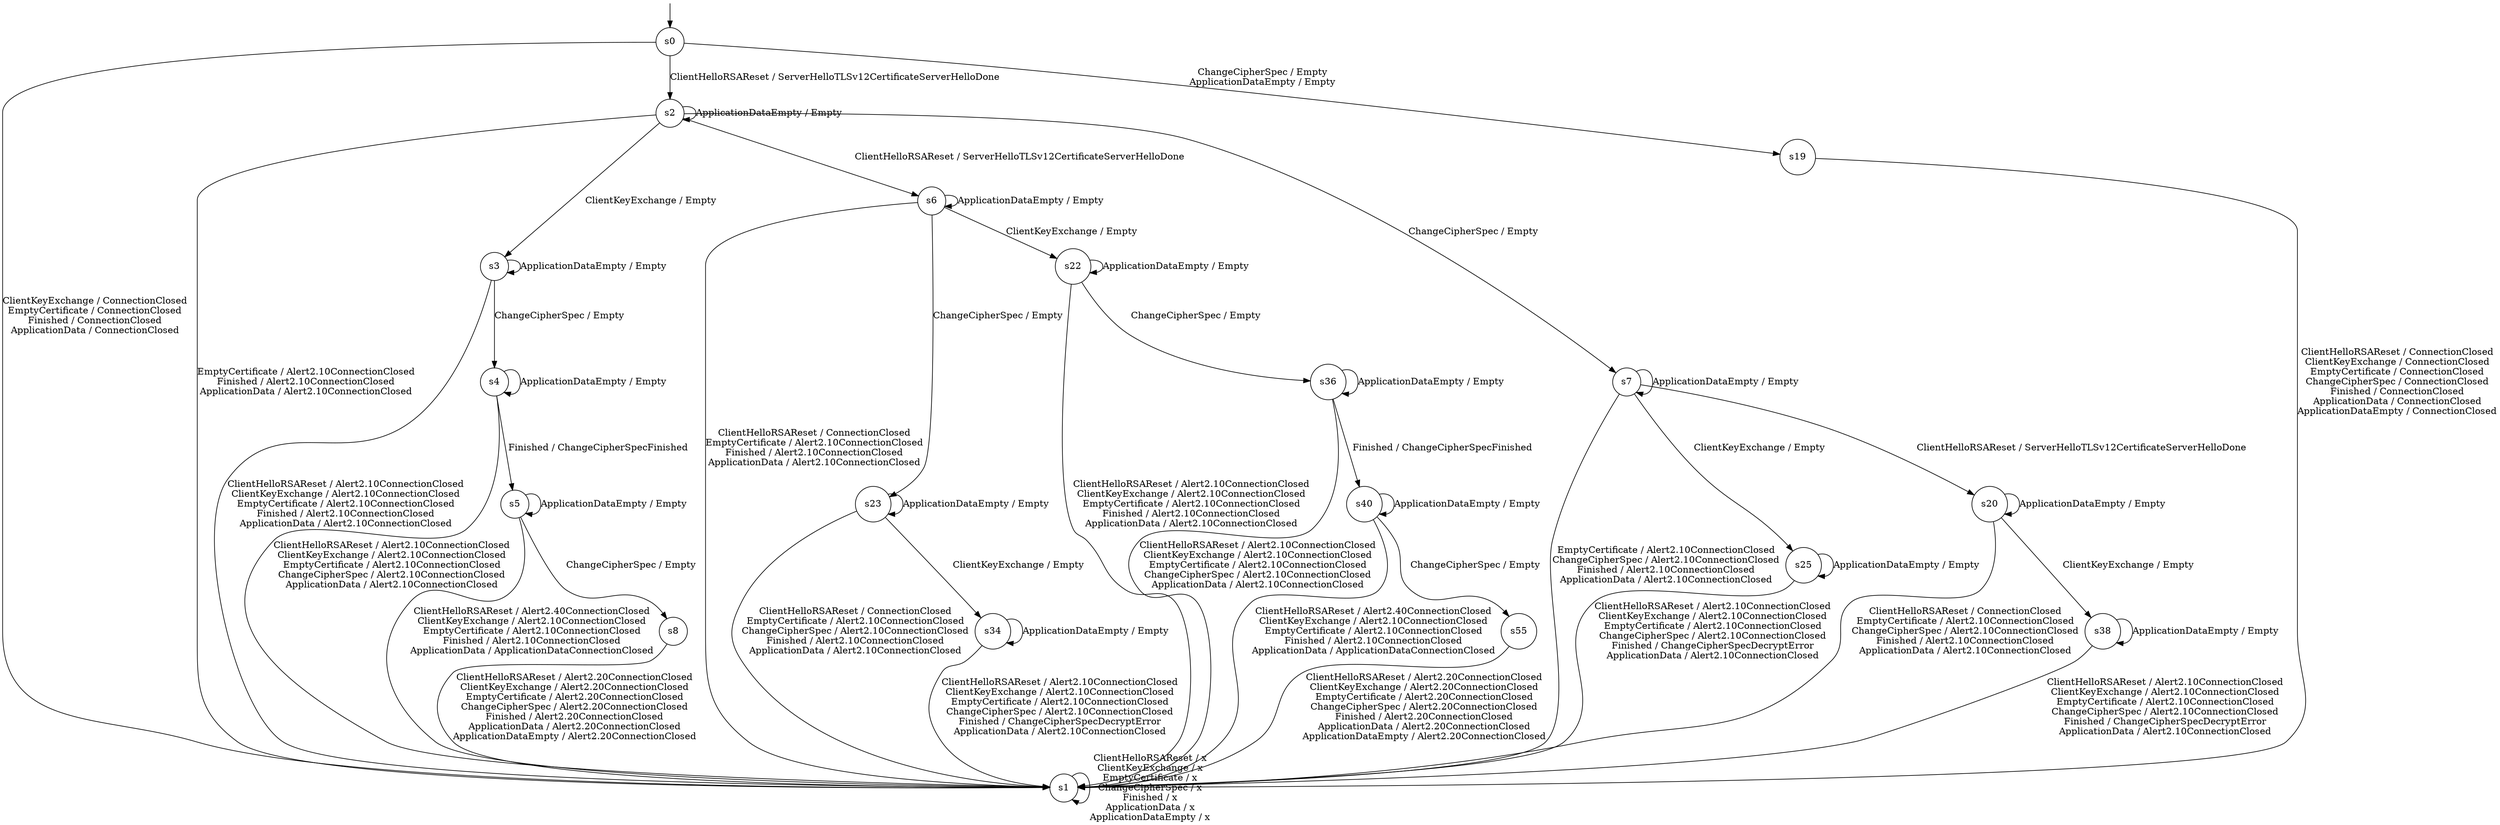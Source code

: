 digraph g {
s0 [label="s0", shape="circle"];
s1 [label="s1", shape="circle"];
s2 [label="s2", shape="circle"];
s3 [label="s3", shape="circle"];
s4 [label="s4", shape="circle"];
s5 [label="s5", shape="circle"];
s6 [label="s6", shape="circle"];
s7 [label="s7", shape="circle"];
s8 [label="s8", shape="circle"];
s9 [label="s19", shape="circle"];
s10 [label="s55", shape="circle"];
s11 [label="s40", shape="circle"];
s12 [label="s23", shape="circle"];
s13 [label="s36", shape="circle"];
s14 [label="s25", shape="circle"];
s15 [label="s38", shape="circle"];
s16 [label="s22", shape="circle"];
s17 [label="s34", shape="circle"];
s18 [label="s20", shape="circle"];
s0 -> s2  [label="ClientHelloRSAReset / ServerHelloTLSv12CertificateServerHelloDone"];
s0 -> s1  [label="ClientKeyExchange / ConnectionClosed
EmptyCertificate / ConnectionClosed
Finished / ConnectionClosed
ApplicationData / ConnectionClosed"];
s0 -> s9  [label="ChangeCipherSpec / Empty
ApplicationDataEmpty / Empty"];
s1 -> s1  [label="ClientHelloRSAReset / x
ClientKeyExchange / x
EmptyCertificate / x
ChangeCipherSpec / x
Finished / x
ApplicationData / x
ApplicationDataEmpty / x"];
s2 -> s6  [label="ClientHelloRSAReset / ServerHelloTLSv12CertificateServerHelloDone"];
s2 -> s3  [label="ClientKeyExchange / Empty"];
s2 -> s1  [label="EmptyCertificate / Alert2.10ConnectionClosed
Finished / Alert2.10ConnectionClosed
ApplicationData / Alert2.10ConnectionClosed"];
s2 -> s7  [label="ChangeCipherSpec / Empty"];
s2 -> s2  [label="ApplicationDataEmpty / Empty"];
s3 -> s1  [label="ClientHelloRSAReset / Alert2.10ConnectionClosed
ClientKeyExchange / Alert2.10ConnectionClosed
EmptyCertificate / Alert2.10ConnectionClosed
Finished / Alert2.10ConnectionClosed
ApplicationData / Alert2.10ConnectionClosed"];
s3 -> s4  [label="ChangeCipherSpec / Empty"];
s3 -> s3  [label="ApplicationDataEmpty / Empty"];
s4 -> s1  [label="ClientHelloRSAReset / Alert2.10ConnectionClosed
ClientKeyExchange / Alert2.10ConnectionClosed
EmptyCertificate / Alert2.10ConnectionClosed
ChangeCipherSpec / Alert2.10ConnectionClosed
ApplicationData / Alert2.10ConnectionClosed"];
s4 -> s5  [label="Finished / ChangeCipherSpecFinished"];
s4 -> s4  [label="ApplicationDataEmpty / Empty"];
s5 -> s1  [label="ClientHelloRSAReset / Alert2.40ConnectionClosed
ClientKeyExchange / Alert2.10ConnectionClosed
EmptyCertificate / Alert2.10ConnectionClosed
Finished / Alert2.10ConnectionClosed
ApplicationData / ApplicationDataConnectionClosed"];
s5 -> s8  [label="ChangeCipherSpec / Empty"];
s5 -> s5  [label="ApplicationDataEmpty / Empty"];
s6 -> s1  [label="ClientHelloRSAReset / ConnectionClosed
EmptyCertificate / Alert2.10ConnectionClosed
Finished / Alert2.10ConnectionClosed
ApplicationData / Alert2.10ConnectionClosed"];
s6 -> s16  [label="ClientKeyExchange / Empty"];
s6 -> s12  [label="ChangeCipherSpec / Empty"];
s6 -> s6  [label="ApplicationDataEmpty / Empty"];
s7 -> s18  [label="ClientHelloRSAReset / ServerHelloTLSv12CertificateServerHelloDone"];
s7 -> s14  [label="ClientKeyExchange / Empty"];
s7 -> s1  [label="EmptyCertificate / Alert2.10ConnectionClosed
ChangeCipherSpec / Alert2.10ConnectionClosed
Finished / Alert2.10ConnectionClosed
ApplicationData / Alert2.10ConnectionClosed"];
s7 -> s7  [label="ApplicationDataEmpty / Empty"];
s8 -> s1  [label="ClientHelloRSAReset / Alert2.20ConnectionClosed
ClientKeyExchange / Alert2.20ConnectionClosed
EmptyCertificate / Alert2.20ConnectionClosed
ChangeCipherSpec / Alert2.20ConnectionClosed
Finished / Alert2.20ConnectionClosed
ApplicationData / Alert2.20ConnectionClosed
ApplicationDataEmpty / Alert2.20ConnectionClosed"];
s9 -> s1  [label="ClientHelloRSAReset / ConnectionClosed
ClientKeyExchange / ConnectionClosed
EmptyCertificate / ConnectionClosed
ChangeCipherSpec / ConnectionClosed
Finished / ConnectionClosed
ApplicationData / ConnectionClosed
ApplicationDataEmpty / ConnectionClosed"];
s10 -> s1  [label="ClientHelloRSAReset / Alert2.20ConnectionClosed
ClientKeyExchange / Alert2.20ConnectionClosed
EmptyCertificate / Alert2.20ConnectionClosed
ChangeCipherSpec / Alert2.20ConnectionClosed
Finished / Alert2.20ConnectionClosed
ApplicationData / Alert2.20ConnectionClosed
ApplicationDataEmpty / Alert2.20ConnectionClosed"];
s11 -> s1  [label="ClientHelloRSAReset / Alert2.40ConnectionClosed
ClientKeyExchange / Alert2.10ConnectionClosed
EmptyCertificate / Alert2.10ConnectionClosed
Finished / Alert2.10ConnectionClosed
ApplicationData / ApplicationDataConnectionClosed"];
s11 -> s10  [label="ChangeCipherSpec / Empty"];
s11 -> s11  [label="ApplicationDataEmpty / Empty"];
s12 -> s1  [label="ClientHelloRSAReset / ConnectionClosed
EmptyCertificate / Alert2.10ConnectionClosed
ChangeCipherSpec / Alert2.10ConnectionClosed
Finished / Alert2.10ConnectionClosed
ApplicationData / Alert2.10ConnectionClosed"];
s12 -> s17  [label="ClientKeyExchange / Empty"];
s12 -> s12  [label="ApplicationDataEmpty / Empty"];
s13 -> s1  [label="ClientHelloRSAReset / Alert2.10ConnectionClosed
ClientKeyExchange / Alert2.10ConnectionClosed
EmptyCertificate / Alert2.10ConnectionClosed
ChangeCipherSpec / Alert2.10ConnectionClosed
ApplicationData / Alert2.10ConnectionClosed"];
s13 -> s11  [label="Finished / ChangeCipherSpecFinished"];
s13 -> s13  [label="ApplicationDataEmpty / Empty"];
s14 -> s1  [label="ClientHelloRSAReset / Alert2.10ConnectionClosed
ClientKeyExchange / Alert2.10ConnectionClosed
EmptyCertificate / Alert2.10ConnectionClosed
ChangeCipherSpec / Alert2.10ConnectionClosed
Finished / ChangeCipherSpecDecryptError
ApplicationData / Alert2.10ConnectionClosed"];
s14 -> s14  [label="ApplicationDataEmpty / Empty"];
s15 -> s1  [label="ClientHelloRSAReset / Alert2.10ConnectionClosed
ClientKeyExchange / Alert2.10ConnectionClosed
EmptyCertificate / Alert2.10ConnectionClosed
ChangeCipherSpec / Alert2.10ConnectionClosed
Finished / ChangeCipherSpecDecryptError
ApplicationData / Alert2.10ConnectionClosed"];
s15 -> s15  [label="ApplicationDataEmpty / Empty"];
s16 -> s1  [label="ClientHelloRSAReset / Alert2.10ConnectionClosed
ClientKeyExchange / Alert2.10ConnectionClosed
EmptyCertificate / Alert2.10ConnectionClosed
Finished / Alert2.10ConnectionClosed
ApplicationData / Alert2.10ConnectionClosed"];
s16 -> s13  [label="ChangeCipherSpec / Empty"];
s16 -> s16  [label="ApplicationDataEmpty / Empty"];
s17 -> s1  [label="ClientHelloRSAReset / Alert2.10ConnectionClosed
ClientKeyExchange / Alert2.10ConnectionClosed
EmptyCertificate / Alert2.10ConnectionClosed
ChangeCipherSpec / Alert2.10ConnectionClosed
Finished / ChangeCipherSpecDecryptError
ApplicationData / Alert2.10ConnectionClosed"];
s17 -> s17  [label="ApplicationDataEmpty / Empty"];
s18 -> s1  [label="ClientHelloRSAReset / ConnectionClosed
EmptyCertificate / Alert2.10ConnectionClosed
ChangeCipherSpec / Alert2.10ConnectionClosed
Finished / Alert2.10ConnectionClosed
ApplicationData / Alert2.10ConnectionClosed"];
s18 -> s15  [label="ClientKeyExchange / Empty"];
s18 -> s18  [label="ApplicationDataEmpty / Empty"];
__start0 [height="0", label="", shape="none", width="0"];
__start0 -> s0;
}
